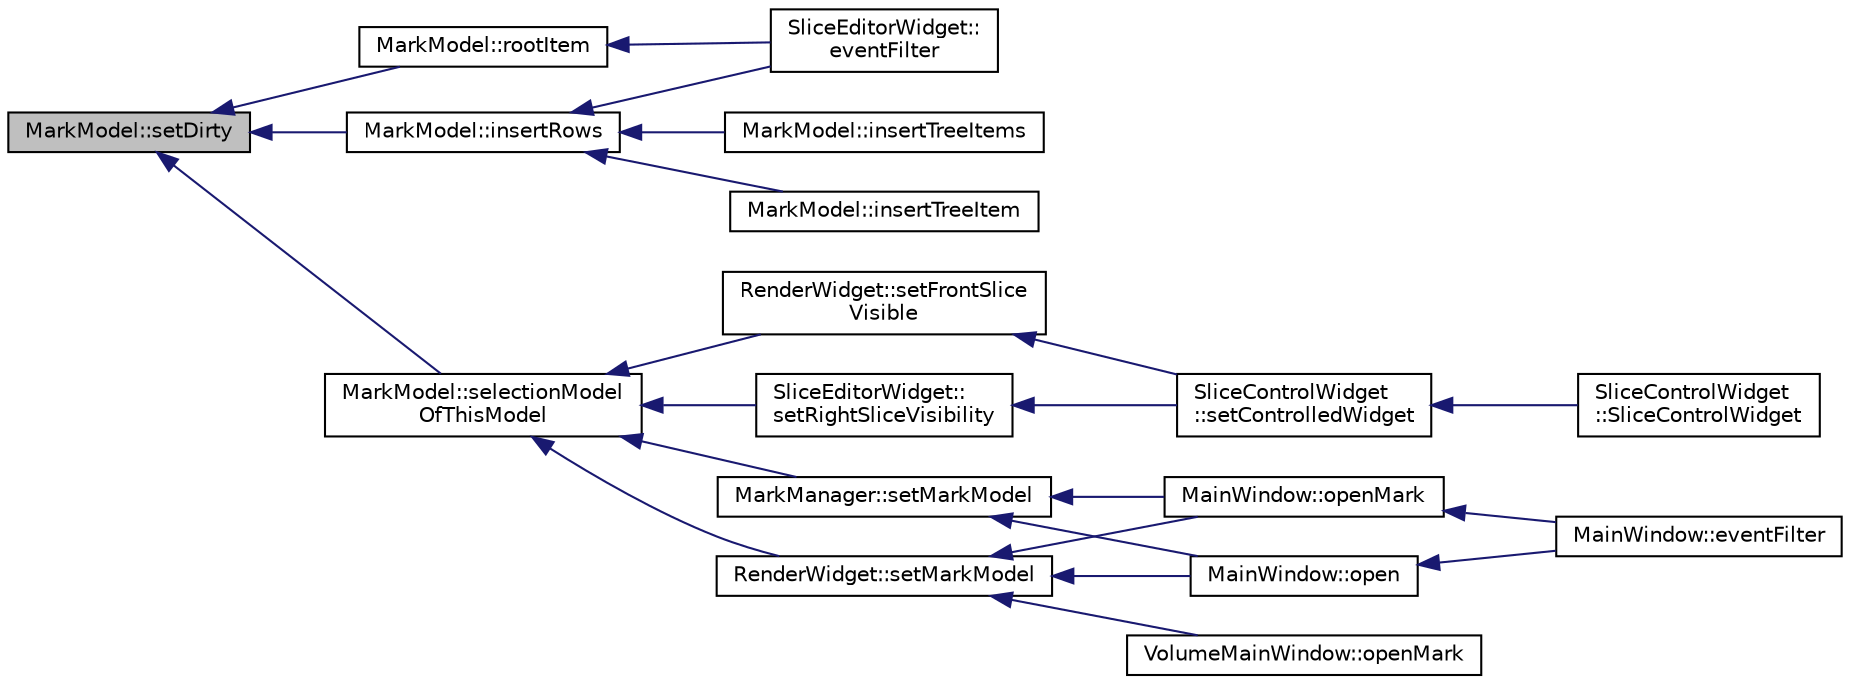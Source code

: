 digraph "MarkModel::setDirty"
{
  edge [fontname="Helvetica",fontsize="10",labelfontname="Helvetica",labelfontsize="10"];
  node [fontname="Helvetica",fontsize="10",shape=record];
  rankdir="LR";
  Node426 [label="MarkModel::setDirty",height=0.2,width=0.4,color="black", fillcolor="grey75", style="filled", fontcolor="black"];
  Node426 -> Node427 [dir="back",color="midnightblue",fontsize="10",style="solid",fontname="Helvetica"];
  Node427 [label="MarkModel::rootItem",height=0.2,width=0.4,color="black", fillcolor="white", style="filled",URL="$class_mark_model.html#aa7e4d6a9ebf4ac59119acd01fa62eeed",tooltip="This is a convenience function to returns the root tree item pointer. "];
  Node427 -> Node428 [dir="back",color="midnightblue",fontsize="10",style="solid",fontname="Helvetica"];
  Node428 [label="SliceEditorWidget::\leventFilter",height=0.2,width=0.4,color="black", fillcolor="white", style="filled",URL="$class_slice_editor_widget.html#a1ec28842041deac02c57bba58ec2d6a0",tooltip="Reimplemented from QWidget::eventFilter. "];
  Node426 -> Node429 [dir="back",color="midnightblue",fontsize="10",style="solid",fontname="Helvetica"];
  Node429 [label="MarkModel::insertRows",height=0.2,width=0.4,color="black", fillcolor="white", style="filled",URL="$class_mark_model.html#ab4eacd6fc2b67e7b33b624c68892de6f"];
  Node429 -> Node430 [dir="back",color="midnightblue",fontsize="10",style="solid",fontname="Helvetica"];
  Node430 [label="MarkModel::insertTreeItem",height=0.2,width=0.4,color="black", fillcolor="white", style="filled",URL="$class_mark_model.html#afc64d35495ea8bed14bbb102cdf7e13a",tooltip="This is a convenience function for inserting an tree item into the tree model by the pointer itself i..."];
  Node429 -> Node431 [dir="back",color="midnightblue",fontsize="10",style="solid",fontname="Helvetica"];
  Node431 [label="MarkModel::insertTreeItems",height=0.2,width=0.4,color="black", fillcolor="white", style="filled",URL="$class_mark_model.html#a7da424d8803b0e5aa37a165ff1237a2b",tooltip="This is a convenience function for inserting a bundle of tree items into the tree model by the pointe..."];
  Node429 -> Node428 [dir="back",color="midnightblue",fontsize="10",style="solid",fontname="Helvetica"];
  Node426 -> Node432 [dir="back",color="midnightblue",fontsize="10",style="solid",fontname="Helvetica"];
  Node432 [label="MarkModel::selectionModel\lOfThisModel",height=0.2,width=0.4,color="black", fillcolor="white", style="filled",URL="$class_mark_model.html#ad58bc2e692e3b5a0716e20145d135e50"];
  Node432 -> Node433 [dir="back",color="midnightblue",fontsize="10",style="solid",fontname="Helvetica"];
  Node433 [label="MarkManager::setMarkModel",height=0.2,width=0.4,color="black", fillcolor="white", style="filled",URL="$class_mark_manager.html#a1c5504fe103bdbd2402f1bf35081c04a",tooltip="Set new model model to the widget. "];
  Node433 -> Node434 [dir="back",color="midnightblue",fontsize="10",style="solid",fontname="Helvetica"];
  Node434 [label="MainWindow::open",height=0.2,width=0.4,color="black", fillcolor="white", style="filled",URL="$class_main_window.html#a1e8fb82ba2db0b722d9cd49fb05e4952"];
  Node434 -> Node435 [dir="back",color="midnightblue",fontsize="10",style="solid",fontname="Helvetica"];
  Node435 [label="MainWindow::eventFilter",height=0.2,width=0.4,color="black", fillcolor="white", style="filled",URL="$class_main_window.html#ade305265b2120df2489a5ebeb07ebbe1"];
  Node433 -> Node436 [dir="back",color="midnightblue",fontsize="10",style="solid",fontname="Helvetica"];
  Node436 [label="MainWindow::openMark",height=0.2,width=0.4,color="black", fillcolor="white", style="filled",URL="$class_main_window.html#a9cd18140979dd0f5d1312e9c66de19da"];
  Node436 -> Node435 [dir="back",color="midnightblue",fontsize="10",style="solid",fontname="Helvetica"];
  Node432 -> Node437 [dir="back",color="midnightblue",fontsize="10",style="solid",fontname="Helvetica"];
  Node437 [label="RenderWidget::setMarkModel",height=0.2,width=0.4,color="black", fillcolor="white", style="filled",URL="$class_render_widget.html#ae525129d1fd36fa90f7c6674f4b51d70",tooltip="Sets the slice model as the given model. "];
  Node437 -> Node434 [dir="back",color="midnightblue",fontsize="10",style="solid",fontname="Helvetica"];
  Node437 -> Node436 [dir="back",color="midnightblue",fontsize="10",style="solid",fontname="Helvetica"];
  Node437 -> Node438 [dir="back",color="midnightblue",fontsize="10",style="solid",fontname="Helvetica"];
  Node438 [label="VolumeMainWindow::openMark",height=0.2,width=0.4,color="black", fillcolor="white", style="filled",URL="$class_volume_main_window.html#a690eac05cd92c04cfd56e9a7f9fe19b5"];
  Node432 -> Node439 [dir="back",color="midnightblue",fontsize="10",style="solid",fontname="Helvetica"];
  Node439 [label="RenderWidget::setFrontSlice\lVisible",height=0.2,width=0.4,color="black", fillcolor="white", style="filled",URL="$class_render_widget.html#a54d5421db7ae7377116979c9189c9365",tooltip="This property holds the visibility of the front slice when renders data with slice type render..."];
  Node439 -> Node440 [dir="back",color="midnightblue",fontsize="10",style="solid",fontname="Helvetica"];
  Node440 [label="SliceControlWidget\l::setControlledWidget",height=0.2,width=0.4,color="black", fillcolor="white", style="filled",URL="$class_slice_control_widget.html#a22f1c1840e4e0bd6bb7daec1ffcdafc8",tooltip="Sets the controlled widget sliceWidge and volumeWidget to present. "];
  Node440 -> Node441 [dir="back",color="midnightblue",fontsize="10",style="solid",fontname="Helvetica"];
  Node441 [label="SliceControlWidget\l::SliceControlWidget",height=0.2,width=0.4,color="black", fillcolor="white", style="filled",URL="$class_slice_control_widget.html#a57f30c045f08dafbd807c80bd2d862b6",tooltip="Constructs a widget by the given sliceWidget and volumeWidget. "];
  Node432 -> Node442 [dir="back",color="midnightblue",fontsize="10",style="solid",fontname="Helvetica"];
  Node442 [label="SliceEditorWidget::\lsetRightSliceVisibility",height=0.2,width=0.4,color="black", fillcolor="white", style="filled",URL="$class_slice_editor_widget.html#ad994c2599b8cee4b75614e230b2214e6",tooltip="This is a convenience function to set right slice visibility. "];
  Node442 -> Node440 [dir="back",color="midnightblue",fontsize="10",style="solid",fontname="Helvetica"];
}
